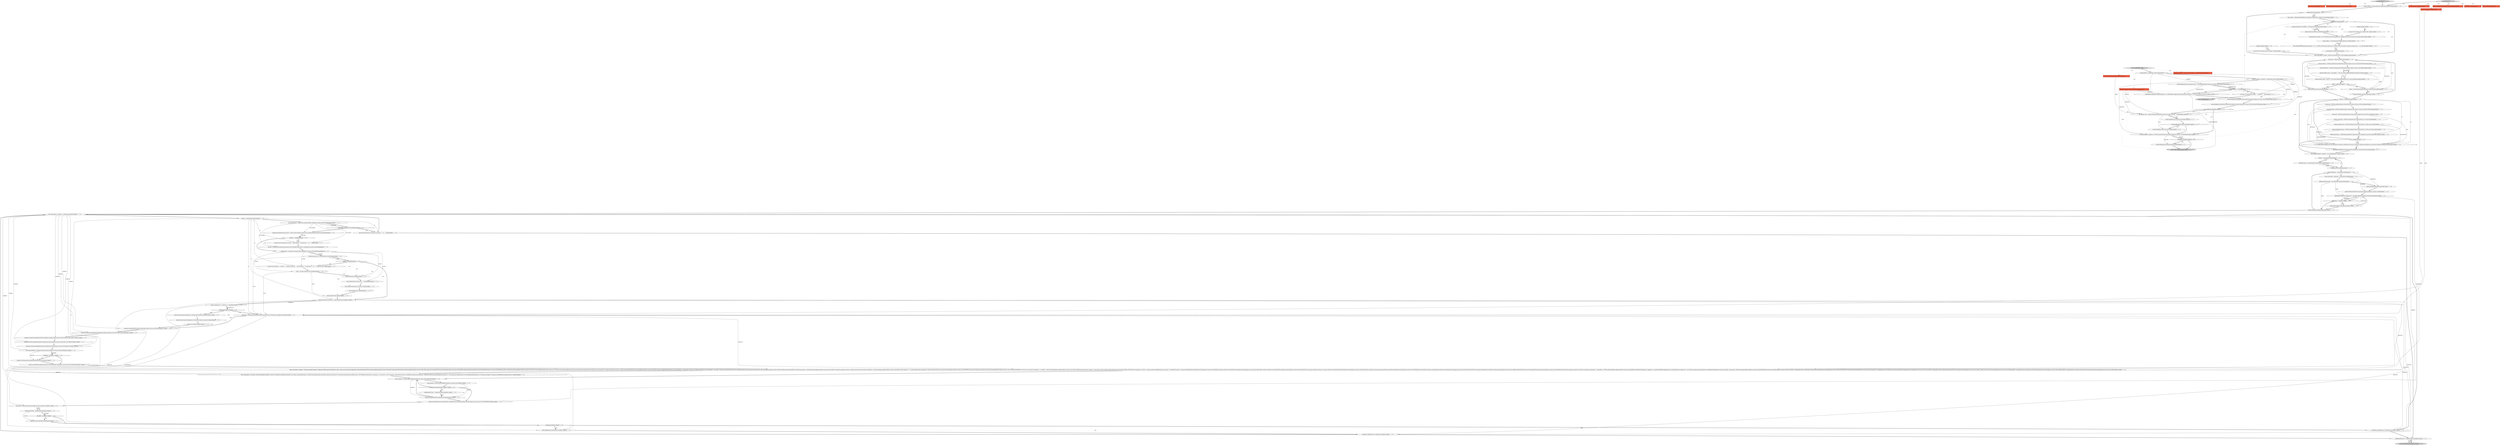 digraph {
101 [style = filled, label = "log.error(\"Error decrypting secure credentials\",e)@@@23@@@['1', '1', '0']", fillcolor = white, shape = ellipse image = "AAA0AAABBB1BBB"];
82 [style = filled, label = "dataSource.clearFilters()@@@109@@@['1', '1', '0']", fillcolor = white, shape = ellipse image = "AAA0AAABBB1BBB"];
69 [style = filled, label = "dbvModel != null@@@219@@@['1', '1', '0']", fillcolor = white, shape = diamond image = "AAA0AAABBB1BBB"];
0 [style = filled, label = "DataSourceDescriptor dataSource = registry.getDataSource(id)@@@101@@@['1', '1', '0']", fillcolor = white, shape = ellipse image = "AAA0AAABBB1BBB"];
15 [style = filled, label = "InputStream is@@@2@@@['1', '0', '0']", fillcolor = tomato, shape = box image = "AAA0AAABBB1BBB"];
107 [style = filled, label = "{Map<String,Object> securityCfg = JSONUtils.getObject(conObject,\"security\")if (!CommonUtils.isEmpty(securityCfg)) {List<String> permissionRestrictions = JSONUtils.deserializeStringList(securityCfg,\"permission-restrictions\")if (!CommonUtils.isEmpty(permissionRestrictions)) {List<DBPDataSourcePermission> permissions = new ArrayList<>()for (String perm : permissionRestrictions){try {DBPDataSourcePermission permission = DBPDataSourcePermission.getById(perm)if (permission != null) {permissions.add(permission)}}catch (IllegalArgumentException e) }if (!permissions.isEmpty()) {dataSource.setModifyPermissions(permissions)}}}}@@@185@@@['0', '1', '0']", fillcolor = white, shape = ellipse image = "AAA1AAABBB2BBB"];
64 [style = filled, label = "folder.setDescription(description)@@@40@@@['1', '1', '0']", fillcolor = white, shape = ellipse image = "AAA0AAABBB1BBB"];
124 [style = filled, label = "curNetworkHandler.setEnabled(JSONUtils.getBoolean(handlerCfg,RegistryConstants.ATTR_ENABLED))@@@12@@@['0', '0', '1']", fillcolor = white, shape = ellipse image = "AAA0AAABBB3BBB"];
19 [style = filled, label = "DBVModel model = new DBVModel(id,vmMap.getValue())@@@60@@@['1', '1', '0']", fillcolor = white, shape = ellipse image = "AAA0AAABBB1BBB"];
56 [style = filled, label = "parseResults.addedDataSources.add(dataSource)@@@224@@@['1', '1', '0']", fillcolor = white, shape = ellipse image = "AAA0AAABBB1BBB"];
121 [style = filled, label = "parseNetworkHandlerConfig['0', '0', '1']", fillcolor = lightgray, shape = diamond image = "AAA0AAABBB3BBB"];
2 [style = filled, label = "driver.setDriverClassName(\"java.sql.Driver\")@@@97@@@['1', '1', '0']", fillcolor = white, shape = ellipse image = "AAA0AAABBB1BBB"];
114 [style = filled, label = "return curNetworkHandler@@@25@@@['0', '0', '1']", fillcolor = lightgray, shape = ellipse image = "AAA0AAABBB3BBB"];
17 [style = filled, label = "String description = JSONUtils.getObjectProperty(ctMap.getValue(),RegistryConstants.ATTR_DESCRIPTION)@@@46@@@['1', '1', '0']", fillcolor = white, shape = ellipse image = "AAA0AAABBB1BBB"];
33 [style = filled, label = "provider == null@@@86@@@['1', '1', '0']", fillcolor = white, shape = diamond image = "AAA0AAABBB1BBB"];
108 [style = filled, label = "DataSourceRegistry.ParseResults parseResults@@@2@@@['0', '1', '0']", fillcolor = tomato, shape = box image = "AAA0AAABBB2BBB"];
55 [style = filled, label = "folderPath != null@@@117@@@['1', '1', '0']", fillcolor = white, shape = diamond image = "AAA0AAABBB1BBB"];
96 [style = filled, label = "String profileName = vmMap.getKey()@@@64@@@['1', '1', '0']", fillcolor = white, shape = ellipse image = "AAA0AAABBB1BBB"];
44 [style = filled, label = "Map<String,Object> profileMap = vmMap.getValue()@@@65@@@['1', '1', '0']", fillcolor = white, shape = ellipse image = "AAA0AAABBB1BBB"];
5 [style = filled, label = "ByteArrayOutputStream credBuffer = new ByteArrayOutputStream()@@@7@@@['1', '1', '0']", fillcolor = white, shape = ellipse image = "AAA0AAABBB1BBB"];
38 [style = filled, label = "dataSource = new DataSourceDescriptor(registry,origin,id,driver,new DBPConnectionConfiguration())@@@104@@@['1', '1', '0']", fillcolor = white, shape = ellipse image = "AAA0AAABBB1BBB"];
116 [style = filled, label = "curNetworkHandler.setUserName(creds(0()@@@16@@@['0', '0', '1']", fillcolor = white, shape = ellipse image = "AAA0AAABBB3BBB"];
113 [style = filled, label = "properties != null@@@22@@@['0', '0', '1']", fillcolor = white, shape = diamond image = "AAA0AAABBB3BBB"];
92 [style = filled, label = "log.warn(\"Empty datasource provider for datasource '\" + id + \"'\")@@@82@@@['1', '1', '0']", fillcolor = white, shape = ellipse image = "AAA0AAABBB1BBB"];
6 [style = filled, label = "DataSourceFolder parent = parentFolder == null? null: registry.findFolderByPath(parentFolder,true)@@@33@@@['1', '1', '0']", fillcolor = white, shape = ellipse image = "AAA0AAABBB1BBB"];
14 [style = filled, label = "log.warn(\"Can't find driver \" + driverId + \" in datasource provider \" + provider.getId() + \" for datasource '\" + id + \"'. Create new driver\")@@@93@@@['1', '1', '0']", fillcolor = white, shape = ellipse image = "AAA0AAABBB1BBB"];
87 [style = filled, label = "dataSource.setLockPasswordHash(CommonUtils.toString(conObject.get(RegistryConstants.ATTR_LOCK_PASSWORD)))@@@120@@@['1', '1', '0']", fillcolor = white, shape = ellipse image = "AAA0AAABBB1BBB"];
83 [style = filled, label = "dataSource.setShowUtilityObjects(JSONUtils.getBoolean(conObject,RegistryConstants.ATTR_SHOW_UTIL_OBJECTS))@@@114@@@['1', '1', '0']", fillcolor = white, shape = ellipse image = "AAA0AAABBB1BBB"];
11 [style = filled, label = "driver = provider.createDriver(driverId)@@@94@@@['1', '1', '0']", fillcolor = white, shape = ellipse image = "AAA0AAABBB1BBB"];
120 [style = filled, label = "Map<String,Object> properties = JSONUtils.deserializeProperties(handlerCfg,RegistryConstants.TAG_PROPERTIES)@@@21@@@['0', '0', '1']", fillcolor = white, shape = ellipse image = "AAA0AAABBB3BBB"];
25 [style = filled, label = "configuration != null@@@71@@@['1', '1', '0']", fillcolor = white, shape = diamond image = "AAA0AAABBB1BBB"];
39 [style = filled, label = "modelMap.put(id,model)@@@61@@@['1', '1', '0']", fillcolor = white, shape = ellipse image = "AAA0AAABBB1BBB"];
73 [style = filled, label = "!CommonUtils.isEmpty(typeName)@@@211@@@['1', '1', '0']", fillcolor = white, shape = diamond image = "AAA0AAABBB1BBB"];
30 [style = filled, label = "String color = JSONUtils.getObjectProperty(ctMap.getValue(),RegistryConstants.ATTR_COLOR)@@@47@@@['1', '1', '0']", fillcolor = white, shape = ellipse image = "AAA0AAABBB1BBB"];
66 [style = filled, label = "driver.setDescription(\"Missing driver \" + driverId)@@@96@@@['1', '1', '0']", fillcolor = white, shape = ellipse image = "AAA0AAABBB1BBB"];
12 [style = filled, label = "DBWHandlerConfiguration configuration = parseNetworkHandlerConfig(null,profile,handlerMap)@@@70@@@['1', '1', '0']", fillcolor = white, shape = ellipse image = "AAA0AAABBB1BBB"];
46 [style = filled, label = "String id = vmMap.getKey()@@@59@@@['1', '1', '0']", fillcolor = white, shape = ellipse image = "AAA0AAABBB1BBB"];
93 [style = filled, label = "dataSource.setConnectionReadOnly(JSONUtils.getBoolean(conObject,RegistryConstants.ATTR_READ_ONLY))@@@115@@@['1', '1', '0']", fillcolor = white, shape = ellipse image = "AAA0AAABBB1BBB"];
110 [style = filled, label = "String handlerId = handlerObject.getKey()@@@3@@@['0', '0', '1']", fillcolor = white, shape = ellipse image = "AAA0AAABBB3BBB"];
105 [style = filled, label = "InputStream is@@@2@@@['0', '1', '0']", fillcolor = tomato, shape = box image = "AAA0AAABBB2BBB"];
130 [style = filled, label = "DBWHandlerConfiguration curNetworkHandler = new DBWHandlerConfiguration(handlerDescriptor,dataSource == null? null: dataSource.getDriver())@@@11@@@['0', '0', '1']", fillcolor = white, shape = ellipse image = "AAA0AAABBB3BBB"];
123 [style = filled, label = "@Nullable DataSourceDescriptor dataSource@@@2@@@['0', '0', '1']", fillcolor = tomato, shape = box image = "AAA0AAABBB3BBB"];
57 [style = filled, label = "DBVModel dbvModel = modelMap.get(vmID)@@@218@@@['1', '1', '0']", fillcolor = white, shape = ellipse image = "AAA0AAABBB1BBB"];
127 [style = filled, label = "return null@@@8@@@['0', '0', '1']", fillcolor = lightgray, shape = ellipse image = "AAA0AAABBB3BBB"];
118 [style = filled, label = "@Nullable DBWNetworkProfile profile@@@2@@@['0', '0', '1']", fillcolor = tomato, shape = box image = "AAA0AAABBB3BBB"];
111 [style = filled, label = "curNetworkHandler.isSavePassword()@@@17@@@['0', '0', '1']", fillcolor = white, shape = diamond image = "AAA0AAABBB3BBB"];
81 [style = filled, label = "String driverId = CommonUtils.toString(conObject.get(RegistryConstants.ATTR_DRIVER))@@@90@@@['1', '1', '0']", fillcolor = white, shape = ellipse image = "AAA0AAABBB1BBB"];
61 [style = filled, label = "dataSource.setShowSystemObjects(JSONUtils.getBoolean(conObject,RegistryConstants.ATTR_SHOW_SYSTEM_OBJECTS))@@@113@@@['1', '1', '0']", fillcolor = white, shape = ellipse image = "AAA0AAABBB1BBB"];
95 [style = filled, label = "String description = JSONUtils.getObjectProperty(folderMap.getValue(),RegistryConstants.ATTR_DESCRIPTION)@@@31@@@['1', '1', '0']", fillcolor = white, shape = ellipse image = "AAA0AAABBB1BBB"];
51 [style = filled, label = "dataSource.setVirtualModel(dbvModel)@@@220@@@['1', '1', '0']", fillcolor = white, shape = ellipse image = "AAA0AAABBB1BBB"];
36 [style = filled, label = "registry.addDataSourceToList(dataSource)@@@223@@@['1', '1', '0']", fillcolor = white, shape = ellipse image = "AAA0AAABBB1BBB"];
24 [style = filled, label = "CommonUtils.isEmpty(dsProviderID)@@@81@@@['1', '1', '0']", fillcolor = white, shape = diamond image = "AAA0AAABBB1BBB"];
77 [style = filled, label = "IFolder mdFolder = registry.getProject().getMetadataFolder(false)@@@3@@@['1', '1', '0']", fillcolor = white, shape = ellipse image = "AAA0AAABBB1BBB"];
31 [style = filled, label = "profile.setProfileName(profileName)@@@67@@@['1', '1', '0']", fillcolor = white, shape = ellipse image = "AAA0AAABBB1BBB"];
13 [style = filled, label = "profile.setProperties(JSONUtils.deserializeStringMap(profileMap,\"properties\"))@@@68@@@['1', '1', '0']", fillcolor = white, shape = ellipse image = "AAA0AAABBB1BBB"];
48 [style = filled, label = "String id = ctMap.getKey()@@@44@@@['1', '1', '0']", fillcolor = white, shape = ellipse image = "AAA0AAABBB1BBB"];
106 [style = filled, label = "boolean refresh@@@2@@@['0', '1', '0']", fillcolor = tomato, shape = box image = "AAA0AAABBB2BBB"];
89 [style = filled, label = "newDataSource@@@103@@@['1', '1', '0']", fillcolor = white, shape = diamond image = "AAA0AAABBB1BBB"];
86 [style = filled, label = "IFile credFile = mdFolder.getFile(DBPDataSourceRegistry.CREDENTIALS_CONFIG_FILE_NAME)@@@5@@@['1', '1', '0']", fillcolor = white, shape = ellipse image = "AAA0AAABBB1BBB"];
26 [style = filled, label = "String dsProviderID = CommonUtils.toString(conObject.get(RegistryConstants.ATTR_PROVIDER))@@@80@@@['1', '1', '0']", fillcolor = white, shape = ellipse image = "AAA0AAABBB1BBB"];
91 [style = filled, label = "DBSObjectFilter filter = readObjectFiler(filterCfg)@@@212@@@['1', '1', '0']", fillcolor = white, shape = ellipse image = "AAA0AAABBB1BBB"];
42 [style = filled, label = "Exception e@@@11@@@['1', '1', '0']", fillcolor = white, shape = diamond image = "AAA0AAABBB1BBB"];
29 [style = filled, label = "Boolean confirmExecute = JSONUtils.getObjectProperty(ctMap.getValue(),\"confirm-execute\")@@@49@@@['1', '1', '0']", fillcolor = white, shape = ellipse image = "AAA0AAABBB1BBB"];
47 [style = filled, label = "dataSource.getConnectionConfiguration().setHandlers(Collections.emptyList())@@@108@@@['1', '1', '0']", fillcolor = white, shape = ellipse image = "AAA0AAABBB1BBB"];
104 [style = filled, label = "String id = conMap.getKey()@@@79@@@['1', '1', '0']", fillcolor = white, shape = ellipse image = "AAA0AAABBB1BBB"];
88 [style = filled, label = "parseDataSources['1', '0', '0']", fillcolor = lightgray, shape = diamond image = "AAA0AAABBB1BBB"];
119 [style = filled, label = "curNetworkHandler.setSavePassword(JSONUtils.getBoolean(handlerCfg,RegistryConstants.ATTR_SAVE_PASSWORD))@@@13@@@['0', '0', '1']", fillcolor = white, shape = ellipse image = "AAA0AAABBB3BBB"];
54 [style = filled, label = "Map<String,DBVModel> modelMap = new LinkedHashMap<>()@@@57@@@['1', '1', '0']", fillcolor = white, shape = ellipse image = "AAA0AAABBB1BBB"];
43 [style = filled, label = "final String folderPath = JSONUtils.getString(conObject,RegistryConstants.ATTR_FOLDER)@@@116@@@['1', '1', '0']", fillcolor = white, shape = ellipse image = "AAA0AAABBB1BBB"];
63 [style = filled, label = "Exception e@@@22@@@['1', '1', '0']", fillcolor = white, shape = diamond image = "AAA0AAABBB1BBB"];
3 [style = filled, label = "dataSource.updateObjectFilter(typeName,objectID,filter)@@@213@@@['1', '1', '0']", fillcolor = white, shape = ellipse image = "AAA0AAABBB1BBB"];
97 [style = filled, label = "dataSource.setSavePassword(JSONUtils.getBoolean(conObject,RegistryConstants.ATTR_SAVE_PASSWORD))@@@112@@@['1', '1', '0']", fillcolor = white, shape = ellipse image = "AAA0AAABBB1BBB"];
90 [style = filled, label = "{Map<String,Object> cfgObject = JSONUtils.getObject(conObject,\"configuration\")DBPConnectionConfiguration config = dataSource.getConnectionConfiguration()config.setHostName(JSONUtils.getString(cfgObject,RegistryConstants.ATTR_HOST))config.setHostPort(JSONUtils.getString(cfgObject,RegistryConstants.ATTR_PORT))config.setServerName(JSONUtils.getString(cfgObject,RegistryConstants.ATTR_SERVER))config.setDatabaseName(JSONUtils.getString(cfgObject,RegistryConstants.ATTR_DATABASE))config.setUrl(JSONUtils.getString(cfgObject,RegistryConstants.ATTR_URL))if (!passwordReadCanceled) {final String(( creds = readSecuredCredentials(cfgObject,dataSource,null,null)config.setUserName(creds(0()if (dataSource.isSavePassword()) {config.setUserPassword(creds(1()}}config.setClientHomeId(JSONUtils.getString(cfgObject,RegistryConstants.ATTR_HOME))config.setConfigProfileName(JSONUtils.getString(cfgObject,\"config-profile\"))config.setUserProfileName(JSONUtils.getString(cfgObject,\"user-profile\"))config.setConnectionType(DataSourceProviderRegistry.getInstance().getConnectionType(JSONUtils.getString(cfgObject,RegistryConstants.ATTR_TYPE),DBPConnectionType.DEFAULT_TYPE))String colorValue = JSONUtils.getString(cfgObject,RegistryConstants.ATTR_COLOR)if (!CommonUtils.isEmpty(colorValue)) {config.setConnectionColor(colorValue)}int keepAlive = JSONUtils.getInteger(cfgObject,RegistryConstants.ATTR_KEEP_ALIVE)if (keepAlive > 0) {config.setKeepAliveInterval(keepAlive)}config.setProperties(JSONUtils.deserializeStringMap(cfgObject,RegistryConstants.TAG_PROPERTIES))config.setProviderProperties(JSONUtils.deserializeStringMap(cfgObject,RegistryConstants.TAG_PROVIDER_PROPERTIES))for (Map.Entry<String,Map<String,Object>> eventObject : JSONUtils.getNestedObjects(cfgObject,RegistryConstants.TAG_EVENTS)){DBPConnectionEventType eventType = CommonUtils.valueOf(,eventObject.getKey(),DBPConnectionEventType.BEFORE_CONNECT)Map<String,Object> eventCfg = eventObject.getValue()DBRShellCommand command = new DBRShellCommand(\"\")command.setEnabled(JSONUtils.getBoolean(eventCfg,RegistryConstants.ATTR_ENABLED))command.setShowProcessPanel(JSONUtils.getBoolean(eventCfg,RegistryConstants.ATTR_SHOW_PANEL))command.setWaitProcessFinish(JSONUtils.getBoolean(eventCfg,RegistryConstants.ATTR_WAIT_PROCESS))if (command.isWaitProcessFinish()) {command.setWaitProcessTimeoutMs(JSONUtils.getInteger(eventCfg,RegistryConstants.ATTR_WAIT_PROCESS_TIMEOUT))}command.setTerminateAtDisconnect(JSONUtils.getBoolean(eventCfg,RegistryConstants.ATTR_TERMINATE_AT_DISCONNECT))command.setPauseAfterExecute(JSONUtils.getInteger(eventCfg,RegistryConstants.ATTR_PAUSE_AFTER_EXECUTE))command.setWorkingDirectory(JSONUtils.getString(eventCfg,RegistryConstants.ATTR_WORKING_DIRECTORY))command.setCommand(JSONUtils.getString(eventCfg,RegistryConstants.ATTR_COMMAND))config.setEvent(eventType,command)}for (Map.Entry<String,Map<String,Object>> handlerObject : JSONUtils.getNestedObjects(cfgObject,RegistryConstants.TAG_HANDLERS)){DBWHandlerConfiguration configuration = parseNetworkHandlerConfig(dataSource,null,handlerObject)if (configuration != null) {dataSource.getConnectionConfiguration().updateHandler(configuration)}}Map<String,Object> bootstrapCfg = JSONUtils.getObject(cfgObject,RegistryConstants.TAG_BOOTSTRAP)if (bootstrapCfg.containsKey(RegistryConstants.ATTR_AUTOCOMMIT)) {config.getBootstrap().setDefaultAutoCommit(JSONUtils.getBoolean(bootstrapCfg,RegistryConstants.ATTR_AUTOCOMMIT))}if (bootstrapCfg.containsKey(RegistryConstants.ATTR_TXN_ISOLATION)) {config.getBootstrap().setDefaultTransactionIsolation(JSONUtils.getInteger(bootstrapCfg,RegistryConstants.ATTR_TXN_ISOLATION))}config.getBootstrap().setDefaultObjectName(JSONUtils.getString(bootstrapCfg,RegistryConstants.ATTR_DEFAULT_OBJECT))if (bootstrapCfg.containsKey(RegistryConstants.ATTR_IGNORE_ERRORS)) {config.getBootstrap().setIgnoreErrors(JSONUtils.getBoolean(bootstrapCfg,RegistryConstants.ATTR_IGNORE_ERRORS))}config.getBootstrap().setInitQueries(JSONUtils.deserializeStringList(bootstrapCfg,RegistryConstants.TAG_QUERY))}@@@121@@@['1', '1', '0']", fillcolor = white, shape = ellipse image = "AAA0AAABBB1BBB"];
41 [style = filled, label = "folder == null@@@35@@@['1', '1', '0']", fillcolor = white, shape = diamond image = "AAA0AAABBB1BBB"];
75 [style = filled, label = "Map<String,Map<String,Map<String,String>>> res = CONFIG_GSON.fromJson(credJson,new TypeToken<Map<String,Map<String,Map<String,String>>>>(){}.getType())@@@17@@@['1', '1', '0']", fillcolor = white, shape = ellipse image = "AAA0AAABBB1BBB"];
21 [style = filled, label = "driver == null@@@92@@@['1', '1', '0']", fillcolor = white, shape = diamond image = "AAA0AAABBB1BBB"];
23 [style = filled, label = "String vmID = CommonUtils.toString(conObject.get(\"virtual-model-id\"),id)@@@217@@@['1', '1', '0']", fillcolor = white, shape = ellipse image = "AAA0AAABBB1BBB"];
35 [style = filled, label = "IOUtils.copyStream(crdStream,credBuffer)@@@9@@@['1', '1', '0']", fillcolor = white, shape = ellipse image = "AAA0AAABBB1BBB"];
37 [style = filled, label = "dataSource.setName(JSONUtils.getString(conObject,RegistryConstants.ATTR_NAME))@@@111@@@['1', '1', '0']", fillcolor = white, shape = ellipse image = "AAA0AAABBB1BBB"];
60 [style = filled, label = "DataSourceFolder folder = parent == null? registry.findFolderByPath(name,true): parent.getChild(name)@@@34@@@['1', '1', '0']", fillcolor = white, shape = ellipse image = "AAA0AAABBB1BBB"];
28 [style = filled, label = "DataSourceRegistry.ParseResults parseResults@@@2@@@['1', '0', '0']", fillcolor = tomato, shape = box image = "AAA0AAABBB1BBB"];
112 [style = filled, label = "curNetworkHandler.setPassword(creds(1()@@@18@@@['0', '0', '1']", fillcolor = white, shape = ellipse image = "AAA0AAABBB3BBB"];
1 [style = filled, label = "mdFolder.exists()@@@4@@@['1', '1', '0']", fillcolor = white, shape = diamond image = "AAA0AAABBB1BBB"];
117 [style = filled, label = "handlerDescriptor == null@@@6@@@['0', '0', '1']", fillcolor = white, shape = diamond image = "AAA0AAABBB3BBB"];
45 [style = filled, label = "DriverDescriptor driver = provider.getDriver(driverId)@@@91@@@['1', '1', '0']", fillcolor = white, shape = ellipse image = "AAA0AAABBB1BBB"];
128 [style = filled, label = "!passwordReadCanceled@@@14@@@['0', '0', '1']", fillcolor = white, shape = diamond image = "AAA0AAABBB3BBB"];
10 [style = filled, label = "provider.addDriver(driver)@@@99@@@['1', '1', '0']", fillcolor = white, shape = ellipse image = "AAA0AAABBB1BBB"];
20 [style = filled, label = "registry.addSavedFilter(filter)@@@232@@@['1', '1', '0']", fillcolor = lightgray, shape = ellipse image = "AAA0AAABBB1BBB"];
115 [style = filled, label = "log.warn(\"Can't find network handler '\" + handlerId + \"'\")@@@7@@@['0', '0', '1']", fillcolor = white, shape = ellipse image = "AAA0AAABBB3BBB"];
122 [style = filled, label = "Map<String,Object> handlerCfg = handlerObject.getValue()@@@4@@@['0', '0', '1']", fillcolor = white, shape = ellipse image = "AAA0AAABBB3BBB"];
72 [style = filled, label = "folder = new DataSourceFolder(registry,parent,name,description)@@@36@@@['1', '1', '0']", fillcolor = white, shape = ellipse image = "AAA0AAABBB1BBB"];
70 [style = filled, label = "String credJson = encrypter.decrypt(credBuffer.toByteArray())@@@16@@@['1', '1', '0']", fillcolor = white, shape = ellipse image = "AAA0AAABBB1BBB"];
8 [style = filled, label = "DataSourceOrigin origin@@@2@@@['1', '0', '0']", fillcolor = tomato, shape = box image = "AAA0AAABBB1BBB"];
22 [style = filled, label = "String parentFolder = JSONUtils.getObjectProperty(folderMap.getValue(),RegistryConstants.ATTR_PARENT)@@@32@@@['1', '1', '0']", fillcolor = white, shape = ellipse image = "AAA0AAABBB1BBB"];
18 [style = filled, label = "DBWorkbench.getPlatform().getDataSourceProviderRegistry().addConnectionType(ct)@@@54@@@['1', '1', '0']", fillcolor = white, shape = ellipse image = "AAA0AAABBB1BBB"];
109 [style = filled, label = "parseDataSources['0', '1', '0']", fillcolor = lightgray, shape = diamond image = "AAA0AAABBB2BBB"];
76 [style = filled, label = "parseResults.updatedDataSources.add(dataSource)@@@227@@@['1', '1', '0']", fillcolor = white, shape = ellipse image = "AAA0AAABBB1BBB"];
67 [style = filled, label = "DataSourceProviderDescriptor provider = DataSourceProviderRegistry.getInstance().getDataSourceProvider(dsProviderID)@@@85@@@['1', '1', '0']", fillcolor = white, shape = ellipse image = "AAA0AAABBB1BBB"];
80 [style = filled, label = "Boolean confirmDataChange = JSONUtils.getObjectProperty(ctMap.getValue(),\"confirm-data-change\")@@@50@@@['1', '1', '0']", fillcolor = white, shape = ellipse image = "AAA0AAABBB1BBB"];
59 [style = filled, label = "String name = folderMap.getKey()@@@30@@@['1', '1', '0']", fillcolor = white, shape = ellipse image = "AAA0AAABBB1BBB"];
34 [style = filled, label = "boolean newDataSource = (dataSource == null)@@@102@@@['1', '1', '0']", fillcolor = white, shape = ellipse image = "AAA0AAABBB1BBB"];
50 [style = filled, label = "dataSource.getConnectionConfiguration().setProperties(Collections.emptyMap())@@@107@@@['1', '1', '0']", fillcolor = white, shape = ellipse image = "AAA0AAABBB1BBB"];
131 [style = filled, label = "@NotNull Map.Entry<String,Map<String,Object>> handlerObject@@@2@@@['0', '0', '1']", fillcolor = tomato, shape = box image = "AAA0AAABBB3BBB"];
100 [style = filled, label = "String typeName = JSONUtils.getString(filterCfg,RegistryConstants.ATTR_TYPE)@@@209@@@['1', '1', '0']", fillcolor = white, shape = ellipse image = "AAA0AAABBB1BBB"];
85 [style = filled, label = "DataSourceOrigin origin@@@2@@@['1', '1', '0']", fillcolor = tomato, shape = box image = "AAA0AAABBB1BBB"];
78 [style = filled, label = "dataSource.getPreferenceStore().getProperties().putAll(JSONUtils.deserializeStringMap(conObject,RegistryConstants.TAG_CUSTOM_PROPERTIES))@@@216@@@['1', '1', '0']", fillcolor = white, shape = ellipse image = "AAA0AAABBB1BBB"];
4 [style = filled, label = "DBSObjectFilter filter = readObjectFiler(ctMap)@@@231@@@['1', '1', '0']", fillcolor = white, shape = ellipse image = "AAA0AAABBB1BBB"];
16 [style = filled, label = "registry.addDataSourceFolder(folder)@@@37@@@['1', '1', '0']", fillcolor = white, shape = ellipse image = "AAA0AAABBB1BBB"];
98 [style = filled, label = "secureProperties.putAll(res)@@@20@@@['1', '1', '0']", fillcolor = white, shape = ellipse image = "AAA0AAABBB1BBB"];
84 [style = filled, label = "dataSource.setFolder(registry.findFolderByPath(folderPath,true))@@@118@@@['1', '1', '0']", fillcolor = white, shape = ellipse image = "AAA0AAABBB1BBB"];
58 [style = filled, label = "Map<String,Object> jsonMap = JSONUtils.parseMap(CONFIG_GSON,configReader)@@@28@@@['1', '1', '0']", fillcolor = white, shape = ellipse image = "AAA0AAABBB1BBB"];
68 [style = filled, label = "log.warn(\"Can't find datasource provider \" + dsProviderID + \" for datasource '\" + id + \"'\")@@@87@@@['1', '1', '0']", fillcolor = white, shape = ellipse image = "AAA0AAABBB1BBB"];
99 [style = filled, label = "DBPConnectionType ct = DBWorkbench.getPlatform().getDataSourceProviderRegistry().getConnectionType(id,null)@@@51@@@['1', '1', '0']", fillcolor = white, shape = ellipse image = "AAA0AAABBB1BBB"];
103 [style = filled, label = "Boolean autoCommit = JSONUtils.getObjectProperty(ctMap.getValue(),\"auto-commit\")@@@48@@@['1', '1', '0']", fillcolor = white, shape = ellipse image = "AAA0AAABBB1BBB"];
32 [style = filled, label = "String objectID = JSONUtils.getString(filterCfg,RegistryConstants.ATTR_ID)@@@210@@@['1', '1', '0']", fillcolor = white, shape = ellipse image = "AAA0AAABBB1BBB"];
9 [style = filled, label = "newDataSource@@@222@@@['1', '1', '0']", fillcolor = white, shape = diamond image = "AAA0AAABBB1BBB"];
71 [style = filled, label = "DBWNetworkProfile profile = new DBWNetworkProfile()@@@66@@@['1', '1', '0']", fillcolor = white, shape = ellipse image = "AAA0AAABBB1BBB"];
65 [style = filled, label = "ContentEncrypter encrypter = new ContentEncrypter(registry.getPlatform().getApplication().getSecureStorage().getLocalSecretKey())@@@14@@@['1', '1', '0']", fillcolor = white, shape = ellipse image = "AAA0AAABBB1BBB"];
40 [style = filled, label = "ct == null@@@52@@@['1', '1', '0']", fillcolor = white, shape = diamond image = "AAA0AAABBB1BBB"];
126 [style = filled, label = "final String(( creds = readSecuredCredentials(handlerCfg,dataSource,profile,\"network/\" + handlerId)@@@15@@@['0', '0', '1']", fillcolor = white, shape = ellipse image = "AAA0AAABBB3BBB"];
79 [style = filled, label = "registry.updateNetworkProfile(profile)@@@75@@@['1', '1', '0']", fillcolor = white, shape = ellipse image = "AAA0AAABBB1BBB"];
7 [style = filled, label = "provider = (DataSourceProviderDescriptor)DataSourceProviderRegistry.getInstance().makeFakeProvider(dsProviderID)@@@88@@@['1', '1', '0']", fillcolor = white, shape = ellipse image = "AAA0AAABBB1BBB"];
129 [style = filled, label = "NetworkHandlerDescriptor handlerDescriptor = NetworkHandlerRegistry.getInstance().getDescriptor(handlerId)@@@5@@@['0', '0', '1']", fillcolor = white, shape = ellipse image = "AAA0AAABBB3BBB"];
102 [style = filled, label = "credFile.exists()@@@6@@@['1', '1', '0']", fillcolor = white, shape = diamond image = "AAA0AAABBB1BBB"];
125 [style = filled, label = "curNetworkHandler.setProperties(properties)@@@23@@@['0', '0', '1']", fillcolor = white, shape = ellipse image = "AAA0AAABBB3BBB"];
94 [style = filled, label = "log.error(\"Error reading secure credentials file\",e)@@@12@@@['1', '1', '0']", fillcolor = white, shape = ellipse image = "AAA0AAABBB1BBB"];
52 [style = filled, label = "String name = JSONUtils.getObjectProperty(ctMap.getValue(),RegistryConstants.ATTR_NAME)@@@45@@@['1', '1', '0']", fillcolor = white, shape = ellipse image = "AAA0AAABBB1BBB"];
49 [style = filled, label = "driver.setName(driverId)@@@95@@@['1', '1', '0']", fillcolor = white, shape = ellipse image = "AAA0AAABBB1BBB"];
62 [style = filled, label = "Map<String,Object> conObject = conMap.getValue()@@@78@@@['1', '1', '0']", fillcolor = white, shape = ellipse image = "AAA0AAABBB1BBB"];
74 [style = filled, label = "profile.updateConfiguration(configuration)@@@72@@@['1', '1', '0']", fillcolor = white, shape = ellipse image = "AAA0AAABBB1BBB"];
53 [style = filled, label = "ct = new DBPConnectionType(id,name,color,description,CommonUtils.toBoolean(autoCommit),CommonUtils.toBoolean(confirmExecute),CommonUtils.toBoolean(confirmDataChange))@@@53@@@['1', '1', '0']", fillcolor = white, shape = ellipse image = "AAA0AAABBB1BBB"];
27 [style = filled, label = "driver.setTemporary(true)@@@98@@@['1', '1', '0']", fillcolor = white, shape = ellipse image = "AAA0AAABBB1BBB"];
126->116 [style = bold, label=""];
51->9 [style = bold, label=""];
12->25 [style = bold, label=""];
81->11 [style = solid, label="driverId"];
16->59 [style = bold, label=""];
73->100 [style = bold, label=""];
40->18 [style = dotted, label="true"];
122->119 [style = solid, label="handlerCfg"];
95->64 [style = solid, label="description"];
60->41 [style = bold, label=""];
33->7 [style = dotted, label="true"];
0->90 [style = solid, label="dataSource"];
62->93 [style = solid, label="conObject"];
70->75 [style = solid, label="credJson"];
38->56 [style = solid, label="dataSource"];
29->80 [style = bold, label=""];
88->28 [style = dotted, label="true"];
109->85 [style = dotted, label="true"];
8->38 [style = solid, label="origin"];
67->33 [style = bold, label=""];
41->64 [style = bold, label=""];
60->41 [style = solid, label="folder"];
6->60 [style = bold, label=""];
55->84 [style = bold, label=""];
90->107 [style = bold, label=""];
9->76 [style = dotted, label="false"];
102->35 [style = dotted, label="true"];
118->126 [style = solid, label="profile"];
40->53 [style = bold, label=""];
117->114 [style = dotted, label="false"];
109->77 [style = bold, label=""];
12->74 [style = solid, label="configuration"];
14->11 [style = bold, label=""];
52->17 [style = bold, label=""];
25->12 [style = bold, label=""];
40->53 [style = dotted, label="true"];
120->125 [style = solid, label="properties"];
11->49 [style = bold, label=""];
37->97 [style = bold, label=""];
126->112 [style = solid, label="creds"];
55->84 [style = dotted, label="true"];
80->99 [style = bold, label=""];
9->36 [style = bold, label=""];
78->23 [style = bold, label=""];
13->12 [style = bold, label=""];
3->100 [style = bold, label=""];
21->49 [style = dotted, label="true"];
122->129 [style = bold, label=""];
62->61 [style = solid, label="conObject"];
61->83 [style = bold, label=""];
41->72 [style = dotted, label="true"];
25->74 [style = dotted, label="true"];
66->2 [style = bold, label=""];
81->45 [style = bold, label=""];
73->91 [style = dotted, label="true"];
21->66 [style = dotted, label="true"];
104->14 [style = solid, label="id"];
128->111 [style = dotted, label="true"];
74->79 [style = bold, label=""];
44->13 [style = solid, label="profileMap"];
111->120 [style = bold, label=""];
41->64 [style = dotted, label="false"];
32->73 [style = bold, label=""];
62->90 [style = solid, label="conObject"];
57->69 [style = bold, label=""];
88->8 [style = dotted, label="true"];
129->117 [style = bold, label=""];
52->53 [style = solid, label="name"];
82->37 [style = bold, label=""];
73->78 [style = bold, label=""];
117->115 [style = bold, label=""];
21->14 [style = dotted, label="true"];
116->111 [style = bold, label=""];
21->11 [style = dotted, label="true"];
41->72 [style = bold, label=""];
29->53 [style = solid, label="confirmExecute"];
0->76 [style = solid, label="dataSource"];
88->85 [style = dotted, label="true"];
18->48 [style = bold, label=""];
72->16 [style = bold, label=""];
81->45 [style = solid, label="driverId"];
81->14 [style = solid, label="driverId"];
26->67 [style = solid, label="dsProviderID"];
104->38 [style = solid, label="id"];
58->59 [style = bold, label=""];
54->46 [style = bold, label=""];
44->71 [style = bold, label=""];
120->113 [style = solid, label="properties"];
79->62 [style = bold, label=""];
88->77 [style = bold, label=""];
125->114 [style = bold, label=""];
38->90 [style = solid, label="dataSource"];
26->24 [style = bold, label=""];
124->119 [style = bold, label=""];
113->125 [style = bold, label=""];
45->21 [style = solid, label="driver"];
99->40 [style = solid, label="ct"];
77->1 [style = bold, label=""];
35->65 [style = bold, label=""];
53->18 [style = solid, label="ct"];
67->33 [style = solid, label="provider"];
89->47 [style = dotted, label="false"];
75->98 [style = solid, label="res"];
62->83 [style = solid, label="conObject"];
103->29 [style = bold, label=""];
1->86 [style = dotted, label="true"];
73->3 [style = dotted, label="true"];
99->40 [style = bold, label=""];
42->94 [style = bold, label=""];
0->34 [style = solid, label="dataSource"];
83->93 [style = bold, label=""];
20->4 [style = bold, label=""];
128->116 [style = dotted, label="true"];
130->124 [style = bold, label=""];
89->82 [style = dotted, label="false"];
102->65 [style = dotted, label="true"];
86->102 [style = bold, label=""];
89->50 [style = dotted, label="false"];
69->51 [style = bold, label=""];
21->2 [style = dotted, label="true"];
76->62 [style = bold, label=""];
43->84 [style = solid, label="folderPath"];
24->92 [style = dotted, label="true"];
74->12 [style = bold, label=""];
80->53 [style = solid, label="confirmDataChange"];
62->107 [style = solid, label="conObject"];
100->32 [style = bold, label=""];
96->44 [style = bold, label=""];
102->117 [style = dashed, label="0"];
30->103 [style = bold, label=""];
73->91 [style = bold, label=""];
62->37 [style = solid, label="conObject"];
40->48 [style = bold, label=""];
122->124 [style = solid, label="handlerCfg"];
46->19 [style = bold, label=""];
53->18 [style = bold, label=""];
91->3 [style = bold, label=""];
91->3 [style = solid, label="filter"];
2->27 [style = bold, label=""];
117->130 [style = bold, label=""];
38->76 [style = solid, label="dataSource"];
129->117 [style = solid, label="handlerDescriptor"];
104->92 [style = solid, label="id"];
96->31 [style = solid, label="profileName"];
21->27 [style = dotted, label="true"];
109->108 [style = dotted, label="true"];
101->58 [style = bold, label=""];
9->76 [style = bold, label=""];
46->39 [style = solid, label="id"];
30->53 [style = solid, label="color"];
9->56 [style = dotted, label="true"];
95->72 [style = solid, label="description"];
85->38 [style = solid, label="origin"];
115->127 [style = bold, label=""];
128->126 [style = dotted, label="true"];
59->72 [style = solid, label="name"];
17->53 [style = solid, label="description"];
6->72 [style = solid, label="parent"];
102->58 [style = bold, label=""];
102->5 [style = dotted, label="true"];
64->130 [style = dashed, label="0"];
71->79 [style = solid, label="profile"];
12->90 [style = solid, label="configuration"];
43->55 [style = solid, label="folderPath"];
100->3 [style = solid, label="typeName"];
123->126 [style = solid, label="dataSource"];
25->79 [style = bold, label=""];
122->126 [style = solid, label="handlerCfg"];
21->14 [style = bold, label=""];
117->124 [style = dotted, label="false"];
1->86 [style = bold, label=""];
42->94 [style = dotted, label="true"];
5->35 [style = solid, label="credBuffer"];
71->12 [style = solid, label="profile"];
22->6 [style = bold, label=""];
26->24 [style = solid, label="dsProviderID"];
107->100 [style = bold, label=""];
128->120 [style = bold, label=""];
11->10 [style = solid, label="driver"];
88->15 [style = dotted, label="true"];
110->115 [style = solid, label="handlerId"];
104->23 [style = solid, label="id"];
7->81 [style = bold, label=""];
95->22 [style = bold, label=""];
38->37 [style = bold, label=""];
113->114 [style = bold, label=""];
81->49 [style = solid, label="driverId"];
0->56 [style = solid, label="dataSource"];
21->10 [style = dotted, label="true"];
5->35 [style = bold, label=""];
117->130 [style = dotted, label="false"];
46->19 [style = solid, label="id"];
36->56 [style = bold, label=""];
117->128 [style = dotted, label="false"];
71->31 [style = bold, label=""];
11->38 [style = solid, label="driver"];
32->3 [style = solid, label="objectID"];
84->87 [style = bold, label=""];
89->50 [style = bold, label=""];
48->52 [style = bold, label=""];
33->68 [style = bold, label=""];
117->127 [style = dotted, label="true"];
117->113 [style = dotted, label="false"];
68->7 [style = bold, label=""];
119->128 [style = bold, label=""];
23->57 [style = solid, label="vmID"];
24->67 [style = bold, label=""];
104->26 [style = bold, label=""];
117->119 [style = dotted, label="false"];
121->131 [style = dotted, label="true"];
6->60 [style = solid, label="parent"];
47->82 [style = bold, label=""];
110->126 [style = solid, label="handlerId"];
62->43 [style = solid, label="conObject"];
19->39 [style = solid, label="model"];
18->54 [style = bold, label=""];
93->43 [style = bold, label=""];
33->68 [style = dotted, label="true"];
104->68 [style = solid, label="id"];
48->53 [style = solid, label="id"];
128->126 [style = bold, label=""];
1->102 [style = dotted, label="true"];
48->99 [style = solid, label="id"];
121->123 [style = dotted, label="true"];
98->58 [style = bold, label=""];
31->13 [style = bold, label=""];
112->120 [style = bold, label=""];
33->81 [style = bold, label=""];
17->30 [style = bold, label=""];
21->0 [style = bold, label=""];
34->89 [style = bold, label=""];
63->101 [style = dotted, label="true"];
117->115 [style = dotted, label="true"];
10->0 [style = bold, label=""];
26->68 [style = solid, label="dsProviderID"];
69->9 [style = bold, label=""];
97->61 [style = bold, label=""];
19->39 [style = bold, label=""];
121->110 [style = bold, label=""];
92->4 [style = bold, label=""];
40->54 [style = bold, label=""];
56->4 [style = bold, label=""];
72->16 [style = solid, label="folder"];
62->78 [style = solid, label="conObject"];
34->9 [style = solid, label="newDataSource"];
62->104 [style = bold, label=""];
59->60 [style = solid, label="name"];
63->101 [style = bold, label=""];
102->98 [style = dotted, label="true"];
94->65 [style = bold, label=""];
64->59 [style = bold, label=""];
56->62 [style = bold, label=""];
102->75 [style = dotted, label="true"];
117->120 [style = dotted, label="false"];
45->21 [style = bold, label=""];
34->89 [style = solid, label="newDataSource"];
79->96 [style = bold, label=""];
50->47 [style = bold, label=""];
92->62 [style = bold, label=""];
45->38 [style = solid, label="driver"];
43->55 [style = bold, label=""];
0->36 [style = solid, label="dataSource"];
75->98 [style = bold, label=""];
55->87 [style = bold, label=""];
109->106 [style = dotted, label="true"];
89->38 [style = bold, label=""];
1->58 [style = bold, label=""];
121->118 [style = dotted, label="true"];
70->75 [style = bold, label=""];
16->48 [style = bold, label=""];
4->20 [style = bold, label=""];
113->125 [style = dotted, label="true"];
69->51 [style = dotted, label="true"];
89->38 [style = dotted, label="true"];
102->70 [style = dotted, label="true"];
130->114 [style = solid, label="curNetworkHandler"];
39->96 [style = bold, label=""];
102->5 [style = bold, label=""];
59->95 [style = bold, label=""];
81->66 [style = solid, label="driverId"];
9->36 [style = dotted, label="true"];
26->7 [style = solid, label="dsProviderID"];
25->74 [style = bold, label=""];
57->51 [style = solid, label="dbvModel"];
3->78 [style = bold, label=""];
23->57 [style = bold, label=""];
27->10 [style = bold, label=""];
49->66 [style = bold, label=""];
103->53 [style = solid, label="autoCommit"];
122->120 [style = solid, label="handlerCfg"];
24->92 [style = bold, label=""];
120->113 [style = bold, label=""];
111->112 [style = dotted, label="true"];
12->25 [style = solid, label="configuration"];
4->20 [style = solid, label="filter"];
90->100 [style = bold, label=""];
109->105 [style = dotted, label="true"];
39->46 [style = bold, label=""];
87->90 [style = bold, label=""];
38->36 [style = solid, label="dataSource"];
64->48 [style = bold, label=""];
0->34 [style = bold, label=""];
129->130 [style = solid, label="handlerDescriptor"];
111->112 [style = bold, label=""];
110->129 [style = solid, label="handlerId"];
126->116 [style = solid, label="creds"];
62->97 [style = solid, label="conObject"];
104->0 [style = solid, label="id"];
76->4 [style = bold, label=""];
22->6 [style = solid, label="parentFolder"];
110->122 [style = bold, label=""];
57->69 [style = solid, label="dbvModel"];
123->130 [style = solid, label="dataSource"];
41->16 [style = dotted, label="true"];
65->70 [style = bold, label=""];
}
